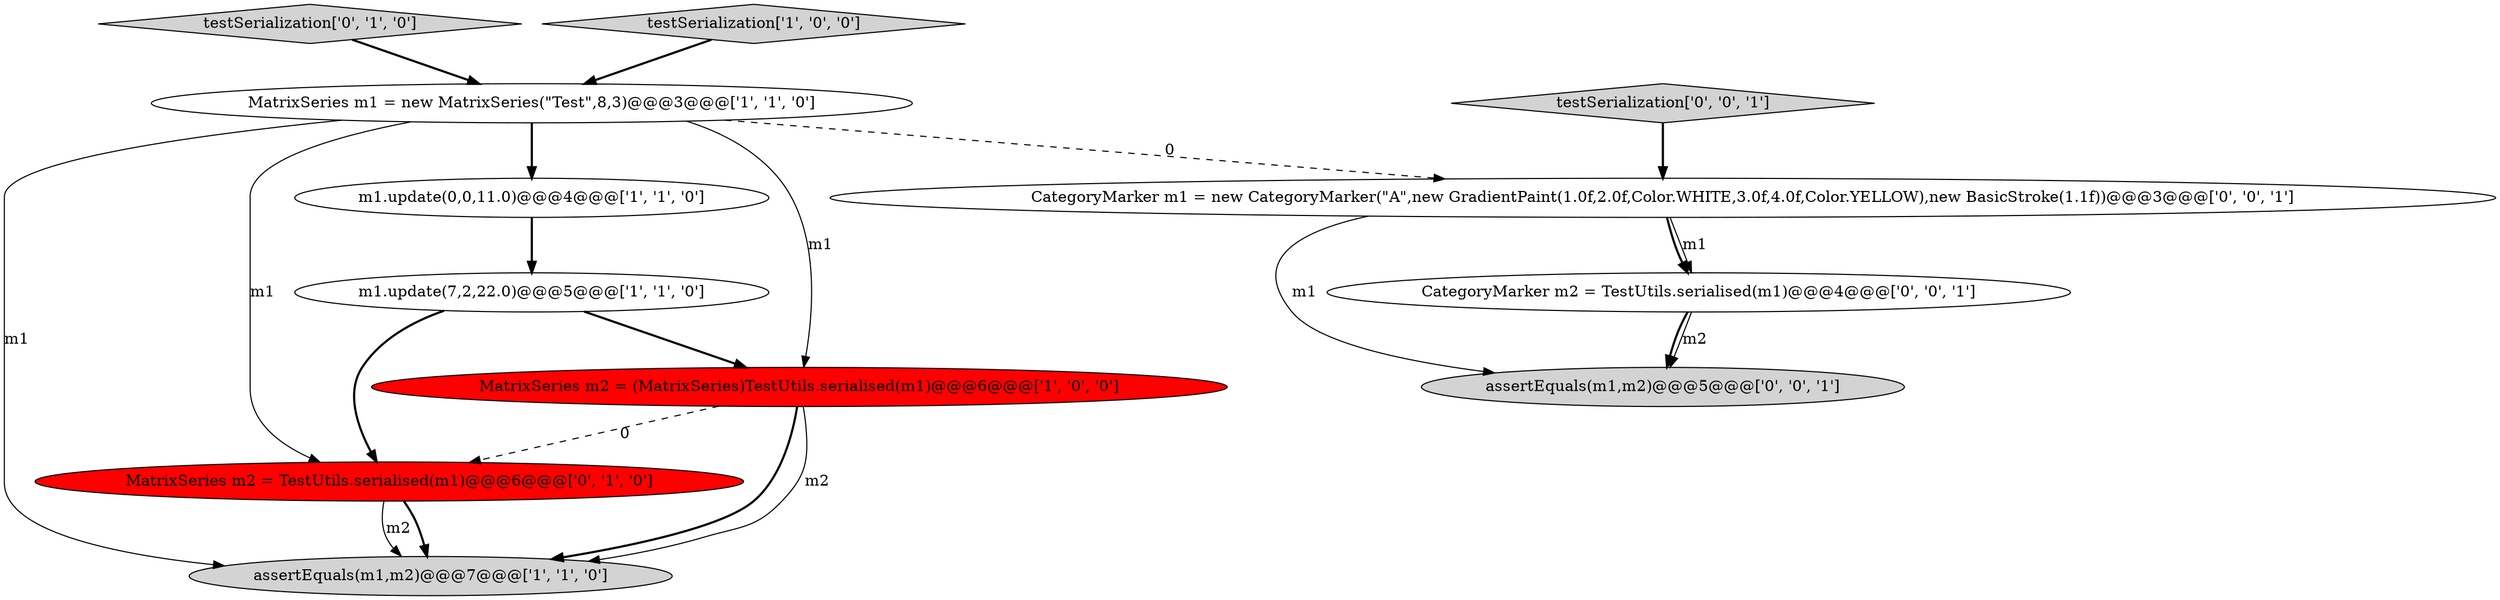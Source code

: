 digraph {
1 [style = filled, label = "MatrixSeries m2 = (MatrixSeries)TestUtils.serialised(m1)@@@6@@@['1', '0', '0']", fillcolor = red, shape = ellipse image = "AAA1AAABBB1BBB"];
9 [style = filled, label = "testSerialization['0', '0', '1']", fillcolor = lightgray, shape = diamond image = "AAA0AAABBB3BBB"];
10 [style = filled, label = "assertEquals(m1,m2)@@@5@@@['0', '0', '1']", fillcolor = lightgray, shape = ellipse image = "AAA0AAABBB3BBB"];
7 [style = filled, label = "MatrixSeries m2 = TestUtils.serialised(m1)@@@6@@@['0', '1', '0']", fillcolor = red, shape = ellipse image = "AAA1AAABBB2BBB"];
2 [style = filled, label = "MatrixSeries m1 = new MatrixSeries(\"Test\",8,3)@@@3@@@['1', '1', '0']", fillcolor = white, shape = ellipse image = "AAA0AAABBB1BBB"];
11 [style = filled, label = "CategoryMarker m1 = new CategoryMarker(\"A\",new GradientPaint(1.0f,2.0f,Color.WHITE,3.0f,4.0f,Color.YELLOW),new BasicStroke(1.1f))@@@3@@@['0', '0', '1']", fillcolor = white, shape = ellipse image = "AAA0AAABBB3BBB"];
3 [style = filled, label = "m1.update(0,0,11.0)@@@4@@@['1', '1', '0']", fillcolor = white, shape = ellipse image = "AAA0AAABBB1BBB"];
6 [style = filled, label = "testSerialization['0', '1', '0']", fillcolor = lightgray, shape = diamond image = "AAA0AAABBB2BBB"];
4 [style = filled, label = "testSerialization['1', '0', '0']", fillcolor = lightgray, shape = diamond image = "AAA0AAABBB1BBB"];
0 [style = filled, label = "m1.update(7,2,22.0)@@@5@@@['1', '1', '0']", fillcolor = white, shape = ellipse image = "AAA0AAABBB1BBB"];
5 [style = filled, label = "assertEquals(m1,m2)@@@7@@@['1', '1', '0']", fillcolor = lightgray, shape = ellipse image = "AAA0AAABBB1BBB"];
8 [style = filled, label = "CategoryMarker m2 = TestUtils.serialised(m1)@@@4@@@['0', '0', '1']", fillcolor = white, shape = ellipse image = "AAA0AAABBB3BBB"];
1->5 [style = bold, label=""];
8->10 [style = bold, label=""];
9->11 [style = bold, label=""];
2->7 [style = solid, label="m1"];
2->3 [style = bold, label=""];
2->5 [style = solid, label="m1"];
2->1 [style = solid, label="m1"];
4->2 [style = bold, label=""];
3->0 [style = bold, label=""];
0->7 [style = bold, label=""];
6->2 [style = bold, label=""];
7->5 [style = bold, label=""];
11->10 [style = solid, label="m1"];
1->5 [style = solid, label="m2"];
0->1 [style = bold, label=""];
8->10 [style = solid, label="m2"];
11->8 [style = solid, label="m1"];
11->8 [style = bold, label=""];
7->5 [style = solid, label="m2"];
2->11 [style = dashed, label="0"];
1->7 [style = dashed, label="0"];
}
